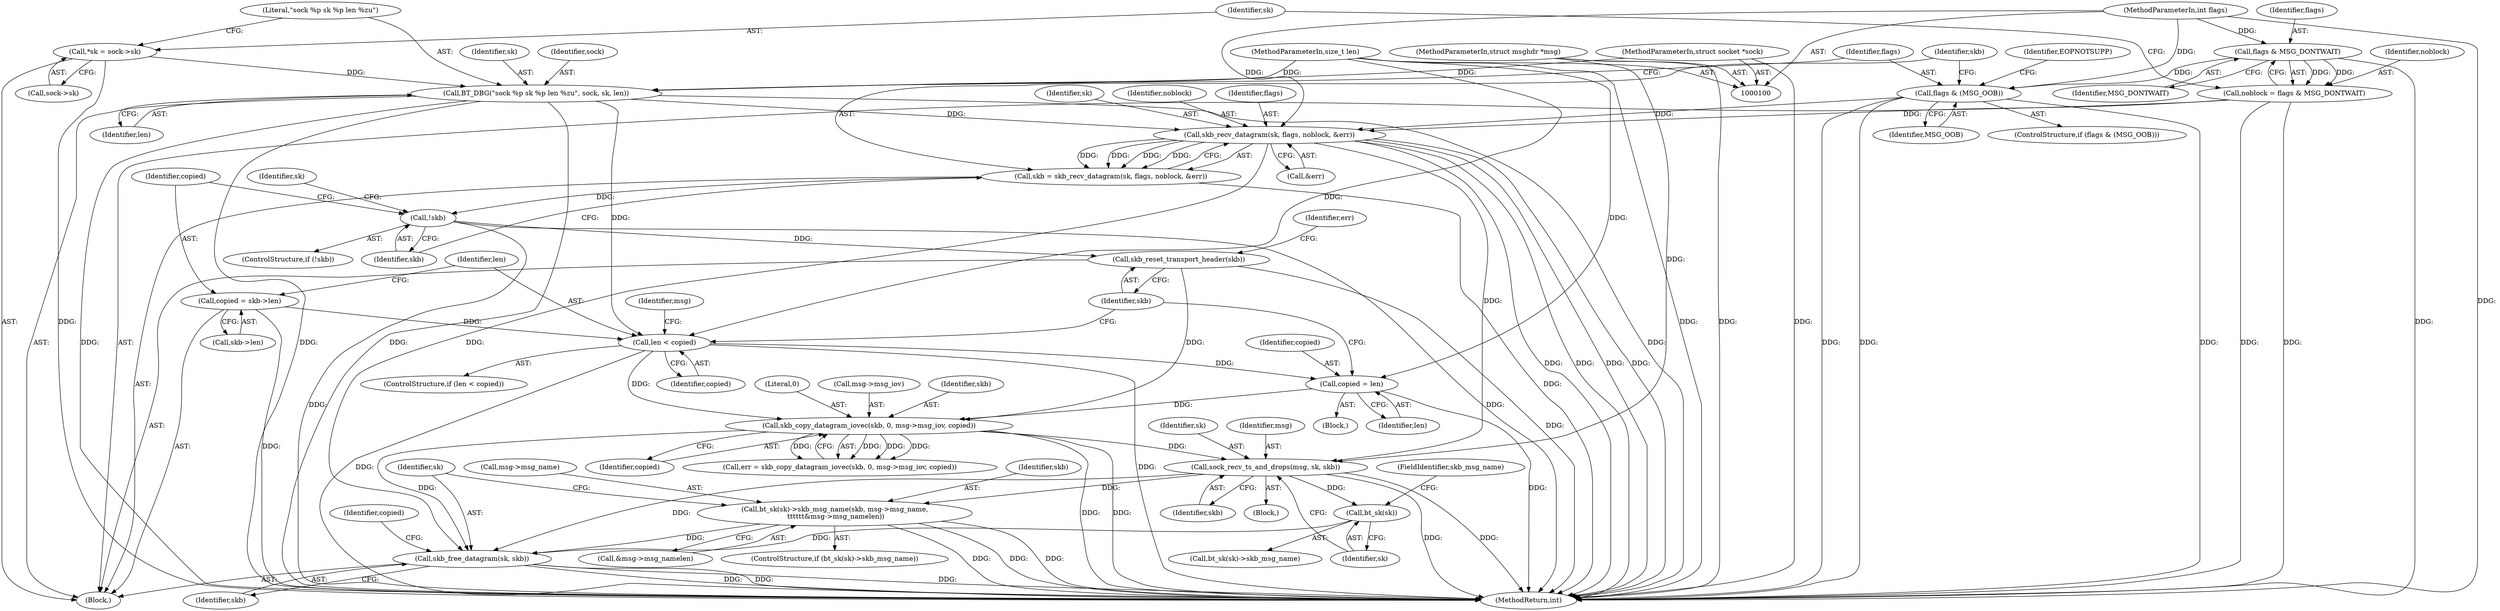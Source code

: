 digraph "0_linux_f3d3342602f8bcbf37d7c46641cb9bca7618eb1c_6@API" {
"1000190" [label="(Call,sock_recv_ts_and_drops(msg, sk, skb))"];
"1000103" [label="(MethodParameterIn,struct msghdr *msg)"];
"1000136" [label="(Call,skb_recv_datagram(sk, flags, noblock, &err))"];
"1000122" [label="(Call,BT_DBG(\"sock %p sk %p len %zu\", sock, sk, len))"];
"1000102" [label="(MethodParameterIn,struct socket *sock)"];
"1000114" [label="(Call,*sk = sock->sk)"];
"1000104" [label="(MethodParameterIn,size_t len)"];
"1000128" [label="(Call,flags & (MSG_OOB))"];
"1000110" [label="(Call,flags & MSG_DONTWAIT)"];
"1000105" [label="(MethodParameterIn,int flags)"];
"1000108" [label="(Call,noblock = flags & MSG_DONTWAIT)"];
"1000178" [label="(Call,skb_copy_datagram_iovec(skb, 0, msg->msg_iov, copied))"];
"1000174" [label="(Call,skb_reset_transport_header(skb))"];
"1000143" [label="(Call,!skb)"];
"1000134" [label="(Call,skb = skb_recv_datagram(sk, flags, noblock, &err))"];
"1000162" [label="(Call,len < copied)"];
"1000156" [label="(Call,copied = skb->len)"];
"1000171" [label="(Call,copied = len)"];
"1000196" [label="(Call,bt_sk(sk))"];
"1000208" [label="(Call,skb_free_datagram(sk, skb))"];
"1000199" [label="(Call,bt_sk(sk)->skb_msg_name(skb, msg->msg_name,\n \t\t\t\t\t\t&msg->msg_namelen))"];
"1000193" [label="(Identifier,skb)"];
"1000199" [label="(Call,bt_sk(sk)->skb_msg_name(skb, msg->msg_name,\n \t\t\t\t\t\t&msg->msg_namelen))"];
"1000142" [label="(ControlStructure,if (!skb))"];
"1000130" [label="(Identifier,MSG_OOB)"];
"1000139" [label="(Identifier,noblock)"];
"1000129" [label="(Identifier,flags)"];
"1000111" [label="(Identifier,flags)"];
"1000175" [label="(Identifier,skb)"];
"1000149" [label="(Identifier,sk)"];
"1000161" [label="(ControlStructure,if (len < copied))"];
"1000158" [label="(Call,skb->len)"];
"1000211" [label="(Identifier,copied)"];
"1000200" [label="(Identifier,skb)"];
"1000165" [label="(Block,)"];
"1000163" [label="(Identifier,len)"];
"1000114" [label="(Call,*sk = sock->sk)"];
"1000208" [label="(Call,skb_free_datagram(sk, skb))"];
"1000106" [label="(Block,)"];
"1000212" [label="(MethodReturn,int)"];
"1000172" [label="(Identifier,copied)"];
"1000162" [label="(Call,len < copied)"];
"1000105" [label="(MethodParameterIn,int flags)"];
"1000125" [label="(Identifier,sk)"];
"1000156" [label="(Call,copied = skb->len)"];
"1000210" [label="(Identifier,skb)"];
"1000201" [label="(Call,msg->msg_name)"];
"1000103" [label="(MethodParameterIn,struct msghdr *msg)"];
"1000180" [label="(Literal,0)"];
"1000143" [label="(Call,!skb)"];
"1000134" [label="(Call,skb = skb_recv_datagram(sk, flags, noblock, &err))"];
"1000122" [label="(Call,BT_DBG(\"sock %p sk %p len %zu\", sock, sk, len))"];
"1000108" [label="(Call,noblock = flags & MSG_DONTWAIT)"];
"1000115" [label="(Identifier,sk)"];
"1000171" [label="(Call,copied = len)"];
"1000104" [label="(MethodParameterIn,size_t len)"];
"1000144" [label="(Identifier,skb)"];
"1000189" [label="(Block,)"];
"1000102" [label="(MethodParameterIn,struct socket *sock)"];
"1000173" [label="(Identifier,len)"];
"1000126" [label="(Identifier,len)"];
"1000176" [label="(Call,err = skb_copy_datagram_iovec(skb, 0, msg->msg_iov, copied))"];
"1000110" [label="(Call,flags & MSG_DONTWAIT)"];
"1000174" [label="(Call,skb_reset_transport_header(skb))"];
"1000135" [label="(Identifier,skb)"];
"1000181" [label="(Call,msg->msg_iov)"];
"1000123" [label="(Literal,\"sock %p sk %p len %zu\")"];
"1000128" [label="(Call,flags & (MSG_OOB))"];
"1000136" [label="(Call,skb_recv_datagram(sk, flags, noblock, &err))"];
"1000124" [label="(Identifier,sock)"];
"1000168" [label="(Identifier,msg)"];
"1000116" [label="(Call,sock->sk)"];
"1000133" [label="(Identifier,EOPNOTSUPP)"];
"1000198" [label="(FieldIdentifier,skb_msg_name)"];
"1000209" [label="(Identifier,sk)"];
"1000191" [label="(Identifier,msg)"];
"1000192" [label="(Identifier,sk)"];
"1000196" [label="(Call,bt_sk(sk))"];
"1000184" [label="(Identifier,copied)"];
"1000190" [label="(Call,sock_recv_ts_and_drops(msg, sk, skb))"];
"1000109" [label="(Identifier,noblock)"];
"1000178" [label="(Call,skb_copy_datagram_iovec(skb, 0, msg->msg_iov, copied))"];
"1000177" [label="(Identifier,err)"];
"1000138" [label="(Identifier,flags)"];
"1000127" [label="(ControlStructure,if (flags & (MSG_OOB)))"];
"1000164" [label="(Identifier,copied)"];
"1000204" [label="(Call,&msg->msg_namelen)"];
"1000112" [label="(Identifier,MSG_DONTWAIT)"];
"1000197" [label="(Identifier,sk)"];
"1000137" [label="(Identifier,sk)"];
"1000179" [label="(Identifier,skb)"];
"1000157" [label="(Identifier,copied)"];
"1000140" [label="(Call,&err)"];
"1000195" [label="(Call,bt_sk(sk)->skb_msg_name)"];
"1000194" [label="(ControlStructure,if (bt_sk(sk)->skb_msg_name))"];
"1000190" -> "1000189"  [label="AST: "];
"1000190" -> "1000193"  [label="CFG: "];
"1000191" -> "1000190"  [label="AST: "];
"1000192" -> "1000190"  [label="AST: "];
"1000193" -> "1000190"  [label="AST: "];
"1000197" -> "1000190"  [label="CFG: "];
"1000190" -> "1000212"  [label="DDG: "];
"1000190" -> "1000212"  [label="DDG: "];
"1000103" -> "1000190"  [label="DDG: "];
"1000136" -> "1000190"  [label="DDG: "];
"1000178" -> "1000190"  [label="DDG: "];
"1000190" -> "1000196"  [label="DDG: "];
"1000190" -> "1000199"  [label="DDG: "];
"1000190" -> "1000208"  [label="DDG: "];
"1000103" -> "1000100"  [label="AST: "];
"1000103" -> "1000212"  [label="DDG: "];
"1000136" -> "1000134"  [label="AST: "];
"1000136" -> "1000140"  [label="CFG: "];
"1000137" -> "1000136"  [label="AST: "];
"1000138" -> "1000136"  [label="AST: "];
"1000139" -> "1000136"  [label="AST: "];
"1000140" -> "1000136"  [label="AST: "];
"1000134" -> "1000136"  [label="CFG: "];
"1000136" -> "1000212"  [label="DDG: "];
"1000136" -> "1000212"  [label="DDG: "];
"1000136" -> "1000212"  [label="DDG: "];
"1000136" -> "1000212"  [label="DDG: "];
"1000136" -> "1000134"  [label="DDG: "];
"1000136" -> "1000134"  [label="DDG: "];
"1000136" -> "1000134"  [label="DDG: "];
"1000136" -> "1000134"  [label="DDG: "];
"1000122" -> "1000136"  [label="DDG: "];
"1000128" -> "1000136"  [label="DDG: "];
"1000105" -> "1000136"  [label="DDG: "];
"1000108" -> "1000136"  [label="DDG: "];
"1000136" -> "1000208"  [label="DDG: "];
"1000122" -> "1000106"  [label="AST: "];
"1000122" -> "1000126"  [label="CFG: "];
"1000123" -> "1000122"  [label="AST: "];
"1000124" -> "1000122"  [label="AST: "];
"1000125" -> "1000122"  [label="AST: "];
"1000126" -> "1000122"  [label="AST: "];
"1000129" -> "1000122"  [label="CFG: "];
"1000122" -> "1000212"  [label="DDG: "];
"1000122" -> "1000212"  [label="DDG: "];
"1000122" -> "1000212"  [label="DDG: "];
"1000122" -> "1000212"  [label="DDG: "];
"1000102" -> "1000122"  [label="DDG: "];
"1000114" -> "1000122"  [label="DDG: "];
"1000104" -> "1000122"  [label="DDG: "];
"1000122" -> "1000162"  [label="DDG: "];
"1000102" -> "1000100"  [label="AST: "];
"1000102" -> "1000212"  [label="DDG: "];
"1000114" -> "1000106"  [label="AST: "];
"1000114" -> "1000116"  [label="CFG: "];
"1000115" -> "1000114"  [label="AST: "];
"1000116" -> "1000114"  [label="AST: "];
"1000123" -> "1000114"  [label="CFG: "];
"1000114" -> "1000212"  [label="DDG: "];
"1000104" -> "1000100"  [label="AST: "];
"1000104" -> "1000212"  [label="DDG: "];
"1000104" -> "1000162"  [label="DDG: "];
"1000104" -> "1000171"  [label="DDG: "];
"1000128" -> "1000127"  [label="AST: "];
"1000128" -> "1000130"  [label="CFG: "];
"1000129" -> "1000128"  [label="AST: "];
"1000130" -> "1000128"  [label="AST: "];
"1000133" -> "1000128"  [label="CFG: "];
"1000135" -> "1000128"  [label="CFG: "];
"1000128" -> "1000212"  [label="DDG: "];
"1000128" -> "1000212"  [label="DDG: "];
"1000128" -> "1000212"  [label="DDG: "];
"1000110" -> "1000128"  [label="DDG: "];
"1000105" -> "1000128"  [label="DDG: "];
"1000110" -> "1000108"  [label="AST: "];
"1000110" -> "1000112"  [label="CFG: "];
"1000111" -> "1000110"  [label="AST: "];
"1000112" -> "1000110"  [label="AST: "];
"1000108" -> "1000110"  [label="CFG: "];
"1000110" -> "1000212"  [label="DDG: "];
"1000110" -> "1000108"  [label="DDG: "];
"1000110" -> "1000108"  [label="DDG: "];
"1000105" -> "1000110"  [label="DDG: "];
"1000105" -> "1000100"  [label="AST: "];
"1000105" -> "1000212"  [label="DDG: "];
"1000108" -> "1000106"  [label="AST: "];
"1000109" -> "1000108"  [label="AST: "];
"1000115" -> "1000108"  [label="CFG: "];
"1000108" -> "1000212"  [label="DDG: "];
"1000108" -> "1000212"  [label="DDG: "];
"1000178" -> "1000176"  [label="AST: "];
"1000178" -> "1000184"  [label="CFG: "];
"1000179" -> "1000178"  [label="AST: "];
"1000180" -> "1000178"  [label="AST: "];
"1000181" -> "1000178"  [label="AST: "];
"1000184" -> "1000178"  [label="AST: "];
"1000176" -> "1000178"  [label="CFG: "];
"1000178" -> "1000212"  [label="DDG: "];
"1000178" -> "1000212"  [label="DDG: "];
"1000178" -> "1000176"  [label="DDG: "];
"1000178" -> "1000176"  [label="DDG: "];
"1000178" -> "1000176"  [label="DDG: "];
"1000178" -> "1000176"  [label="DDG: "];
"1000174" -> "1000178"  [label="DDG: "];
"1000162" -> "1000178"  [label="DDG: "];
"1000171" -> "1000178"  [label="DDG: "];
"1000178" -> "1000208"  [label="DDG: "];
"1000174" -> "1000106"  [label="AST: "];
"1000174" -> "1000175"  [label="CFG: "];
"1000175" -> "1000174"  [label="AST: "];
"1000177" -> "1000174"  [label="CFG: "];
"1000174" -> "1000212"  [label="DDG: "];
"1000143" -> "1000174"  [label="DDG: "];
"1000143" -> "1000142"  [label="AST: "];
"1000143" -> "1000144"  [label="CFG: "];
"1000144" -> "1000143"  [label="AST: "];
"1000149" -> "1000143"  [label="CFG: "];
"1000157" -> "1000143"  [label="CFG: "];
"1000143" -> "1000212"  [label="DDG: "];
"1000143" -> "1000212"  [label="DDG: "];
"1000134" -> "1000143"  [label="DDG: "];
"1000134" -> "1000106"  [label="AST: "];
"1000135" -> "1000134"  [label="AST: "];
"1000144" -> "1000134"  [label="CFG: "];
"1000134" -> "1000212"  [label="DDG: "];
"1000162" -> "1000161"  [label="AST: "];
"1000162" -> "1000164"  [label="CFG: "];
"1000163" -> "1000162"  [label="AST: "];
"1000164" -> "1000162"  [label="AST: "];
"1000168" -> "1000162"  [label="CFG: "];
"1000175" -> "1000162"  [label="CFG: "];
"1000162" -> "1000212"  [label="DDG: "];
"1000162" -> "1000212"  [label="DDG: "];
"1000156" -> "1000162"  [label="DDG: "];
"1000162" -> "1000171"  [label="DDG: "];
"1000156" -> "1000106"  [label="AST: "];
"1000156" -> "1000158"  [label="CFG: "];
"1000157" -> "1000156"  [label="AST: "];
"1000158" -> "1000156"  [label="AST: "];
"1000163" -> "1000156"  [label="CFG: "];
"1000156" -> "1000212"  [label="DDG: "];
"1000171" -> "1000165"  [label="AST: "];
"1000171" -> "1000173"  [label="CFG: "];
"1000172" -> "1000171"  [label="AST: "];
"1000173" -> "1000171"  [label="AST: "];
"1000175" -> "1000171"  [label="CFG: "];
"1000171" -> "1000212"  [label="DDG: "];
"1000196" -> "1000195"  [label="AST: "];
"1000196" -> "1000197"  [label="CFG: "];
"1000197" -> "1000196"  [label="AST: "];
"1000198" -> "1000196"  [label="CFG: "];
"1000196" -> "1000208"  [label="DDG: "];
"1000208" -> "1000106"  [label="AST: "];
"1000208" -> "1000210"  [label="CFG: "];
"1000209" -> "1000208"  [label="AST: "];
"1000210" -> "1000208"  [label="AST: "];
"1000211" -> "1000208"  [label="CFG: "];
"1000208" -> "1000212"  [label="DDG: "];
"1000208" -> "1000212"  [label="DDG: "];
"1000208" -> "1000212"  [label="DDG: "];
"1000199" -> "1000208"  [label="DDG: "];
"1000199" -> "1000194"  [label="AST: "];
"1000199" -> "1000204"  [label="CFG: "];
"1000200" -> "1000199"  [label="AST: "];
"1000201" -> "1000199"  [label="AST: "];
"1000204" -> "1000199"  [label="AST: "];
"1000209" -> "1000199"  [label="CFG: "];
"1000199" -> "1000212"  [label="DDG: "];
"1000199" -> "1000212"  [label="DDG: "];
"1000199" -> "1000212"  [label="DDG: "];
}
